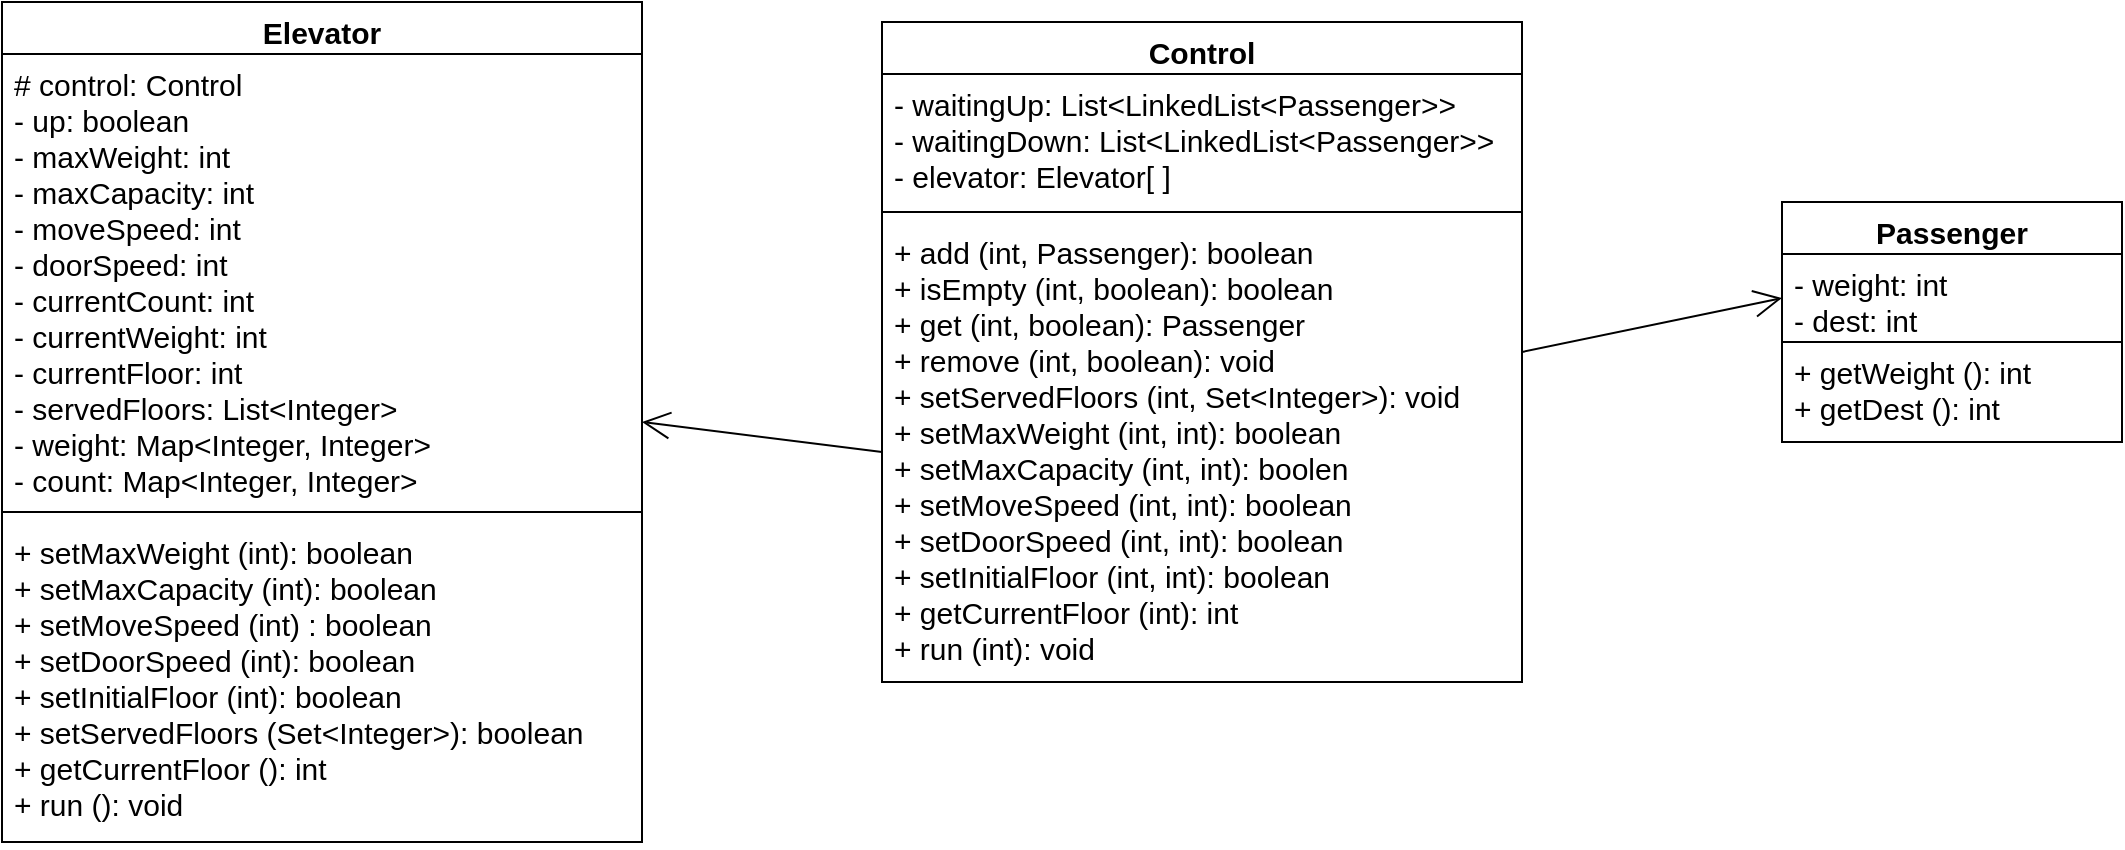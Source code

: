 <mxfile version="16.1.2" type="device"><diagram id="wcAD-74VoUBjLyVigCUS" name="接口定义"><mxGraphModel dx="1852" dy="785" grid="1" gridSize="10" guides="1" tooltips="1" connect="1" arrows="1" fold="1" page="1" pageScale="1" pageWidth="850" pageHeight="1100" math="0" shadow="0"><root><mxCell id="0"/><mxCell id="1" parent="0"/><mxCell id="6r5x3cbMvEcyOzTxUTzP-1" value="Elevator" style="swimlane;fontStyle=1;align=center;verticalAlign=top;childLayout=stackLayout;horizontal=1;startSize=26;horizontalStack=0;resizeParent=1;resizeParentMax=0;resizeLast=0;collapsible=1;marginBottom=0;fontSize=15;" parent="1" vertex="1"><mxGeometry x="-800" y="150" width="320" height="420" as="geometry"/></mxCell><mxCell id="6r5x3cbMvEcyOzTxUTzP-2" value="# control: Control&#10;- up: boolean&#10;- maxWeight: int&#10;- maxCapacity: int&#10;- moveSpeed: int&#10;- doorSpeed: int&#10;- currentCount: int&#10;- currentWeight: int&#10;- currentFloor: int&#10;- servedFloors: List&lt;Integer&gt;&#10;- weight: Map&lt;Integer, Integer&gt;&#10;- count: Map&lt;Integer, Integer&gt;" style="text;strokeColor=none;fillColor=none;align=left;verticalAlign=top;spacingLeft=4;spacingRight=4;overflow=hidden;rotatable=0;points=[[0,0.5],[1,0.5]];portConstraint=eastwest;fontSize=15;" parent="6r5x3cbMvEcyOzTxUTzP-1" vertex="1"><mxGeometry y="26" width="320" height="224" as="geometry"/></mxCell><mxCell id="6r5x3cbMvEcyOzTxUTzP-3" value="" style="line;strokeWidth=1;fillColor=none;align=left;verticalAlign=middle;spacingTop=-1;spacingLeft=3;spacingRight=3;rotatable=0;labelPosition=right;points=[];portConstraint=eastwest;fontSize=15;" parent="6r5x3cbMvEcyOzTxUTzP-1" vertex="1"><mxGeometry y="250" width="320" height="10" as="geometry"/></mxCell><mxCell id="6r5x3cbMvEcyOzTxUTzP-4" value="+ setMaxWeight (int): boolean&#10;+ setMaxCapacity (int): boolean&#10;+ setMoveSpeed (int) : boolean&#10;+ setDoorSpeed (int): boolean&#10;+ setInitialFloor (int): boolean&#10;+ setServedFloors (Set&lt;Integer&gt;): boolean&#10;+ getCurrentFloor (): int&#10;+ run (): void" style="text;strokeColor=none;fillColor=none;align=left;verticalAlign=top;spacingLeft=4;spacingRight=4;overflow=hidden;rotatable=0;points=[[0,0.5],[1,0.5]];portConstraint=eastwest;fontSize=15;" parent="6r5x3cbMvEcyOzTxUTzP-1" vertex="1"><mxGeometry y="260" width="320" height="160" as="geometry"/></mxCell><mxCell id="6r5x3cbMvEcyOzTxUTzP-5" value="Passenger" style="swimlane;fontStyle=1;align=center;verticalAlign=top;childLayout=stackLayout;horizontal=1;startSize=26;horizontalStack=0;resizeParent=1;resizeParentMax=0;resizeLast=0;collapsible=1;marginBottom=0;fontSize=15;swimlaneLine=1;" parent="1" vertex="1"><mxGeometry x="90" y="250" width="170" height="120" as="geometry"><mxRectangle x="90" y="220" width="90" height="26" as="alternateBounds"/></mxGeometry></mxCell><mxCell id="6r5x3cbMvEcyOzTxUTzP-6" value="- weight: int&#10;- dest: int" style="text;strokeColor=none;fillColor=none;align=left;verticalAlign=top;spacingLeft=4;spacingRight=4;overflow=hidden;rotatable=0;points=[[0,0.5],[1,0.5]];portConstraint=eastwest;fontSize=15;" parent="6r5x3cbMvEcyOzTxUTzP-5" vertex="1"><mxGeometry y="26" width="170" height="44" as="geometry"/></mxCell><mxCell id="VY-PNrGAIPL_jifKZ85o-18" value="+ getWeight (): int&#10;+ getDest (): int" style="text;strokeColor=default;fillColor=none;align=left;verticalAlign=top;spacingLeft=4;spacingRight=4;overflow=hidden;rotatable=0;points=[[0,0.5],[1,0.5]];portConstraint=eastwest;fontSize=15;labelBorderColor=none;" parent="6r5x3cbMvEcyOzTxUTzP-5" vertex="1"><mxGeometry y="70" width="170" height="50" as="geometry"/></mxCell><mxCell id="6r5x3cbMvEcyOzTxUTzP-9" value="Control" style="swimlane;fontStyle=1;align=center;verticalAlign=top;childLayout=stackLayout;horizontal=1;startSize=26;horizontalStack=0;resizeParent=1;resizeParentMax=0;resizeLast=0;collapsible=1;marginBottom=0;fontSize=15;" parent="1" vertex="1"><mxGeometry x="-360" y="160" width="320" height="330" as="geometry"/></mxCell><mxCell id="6r5x3cbMvEcyOzTxUTzP-10" value="- waitingUp: List&lt;LinkedList&lt;Passenger&gt;&gt;&#10;- waitingDown: List&lt;LinkedList&lt;Passenger&gt;&gt;&#10;- elevator: Elevator[ ]" style="text;strokeColor=none;fillColor=none;align=left;verticalAlign=top;spacingLeft=4;spacingRight=4;overflow=hidden;rotatable=0;points=[[0,0.5],[1,0.5]];portConstraint=eastwest;fontSize=15;" parent="6r5x3cbMvEcyOzTxUTzP-9" vertex="1"><mxGeometry y="26" width="320" height="64" as="geometry"/></mxCell><mxCell id="6r5x3cbMvEcyOzTxUTzP-11" value="" style="line;strokeWidth=1;fillColor=none;align=left;verticalAlign=middle;spacingTop=-1;spacingLeft=3;spacingRight=3;rotatable=0;labelPosition=right;points=[];portConstraint=eastwest;fontSize=15;" parent="6r5x3cbMvEcyOzTxUTzP-9" vertex="1"><mxGeometry y="90" width="320" height="10" as="geometry"/></mxCell><mxCell id="6r5x3cbMvEcyOzTxUTzP-12" value="+ add (int, Passenger): boolean&#10;+ isEmpty (int, boolean): boolean&#10;+ get (int, boolean): Passenger&#10;+ remove (int, boolean): void&#10;+ setServedFloors (int, Set&lt;Integer&gt;): void&#10;+ setMaxWeight (int, int): boolean&#10;+ setMaxCapacity (int, int): boolen&#10;+ setMoveSpeed (int, int): boolean&#10;+ setDoorSpeed (int, int): boolean&#10;+ setInitialFloor (int, int): boolean&#10;+ getCurrentFloor (int): int&#10;+ run (int): void" style="text;strokeColor=none;fillColor=none;align=left;verticalAlign=top;spacingLeft=4;spacingRight=4;overflow=hidden;rotatable=0;points=[[0,0.5],[1,0.5]];portConstraint=eastwest;fontSize=15;" parent="6r5x3cbMvEcyOzTxUTzP-9" vertex="1"><mxGeometry y="100" width="320" height="230" as="geometry"/></mxCell><mxCell id="VY-PNrGAIPL_jifKZ85o-29" value="" style="endArrow=open;endFill=1;endSize=12;html=1;rounded=0;fontSize=15;exitX=0;exitY=0.5;exitDx=0;exitDy=0;entryX=1;entryY=0.5;entryDx=0;entryDy=0;" parent="1" source="6r5x3cbMvEcyOzTxUTzP-12" target="6r5x3cbMvEcyOzTxUTzP-1" edge="1"><mxGeometry width="160" relative="1" as="geometry"><mxPoint x="-410" y="520" as="sourcePoint"/><mxPoint x="-640" y="355" as="targetPoint"/></mxGeometry></mxCell><mxCell id="VY-PNrGAIPL_jifKZ85o-30" value="" style="endArrow=open;endFill=1;endSize=12;html=1;rounded=0;fontSize=15;exitX=1;exitY=0.5;exitDx=0;exitDy=0;entryX=0;entryY=0.5;entryDx=0;entryDy=0;" parent="1" source="6r5x3cbMvEcyOzTxUTzP-9" target="6r5x3cbMvEcyOzTxUTzP-6" edge="1"><mxGeometry width="160" relative="1" as="geometry"><mxPoint x="-410" y="520" as="sourcePoint"/><mxPoint x="-360" y="718" as="targetPoint"/></mxGeometry></mxCell></root></mxGraphModel></diagram></mxfile>